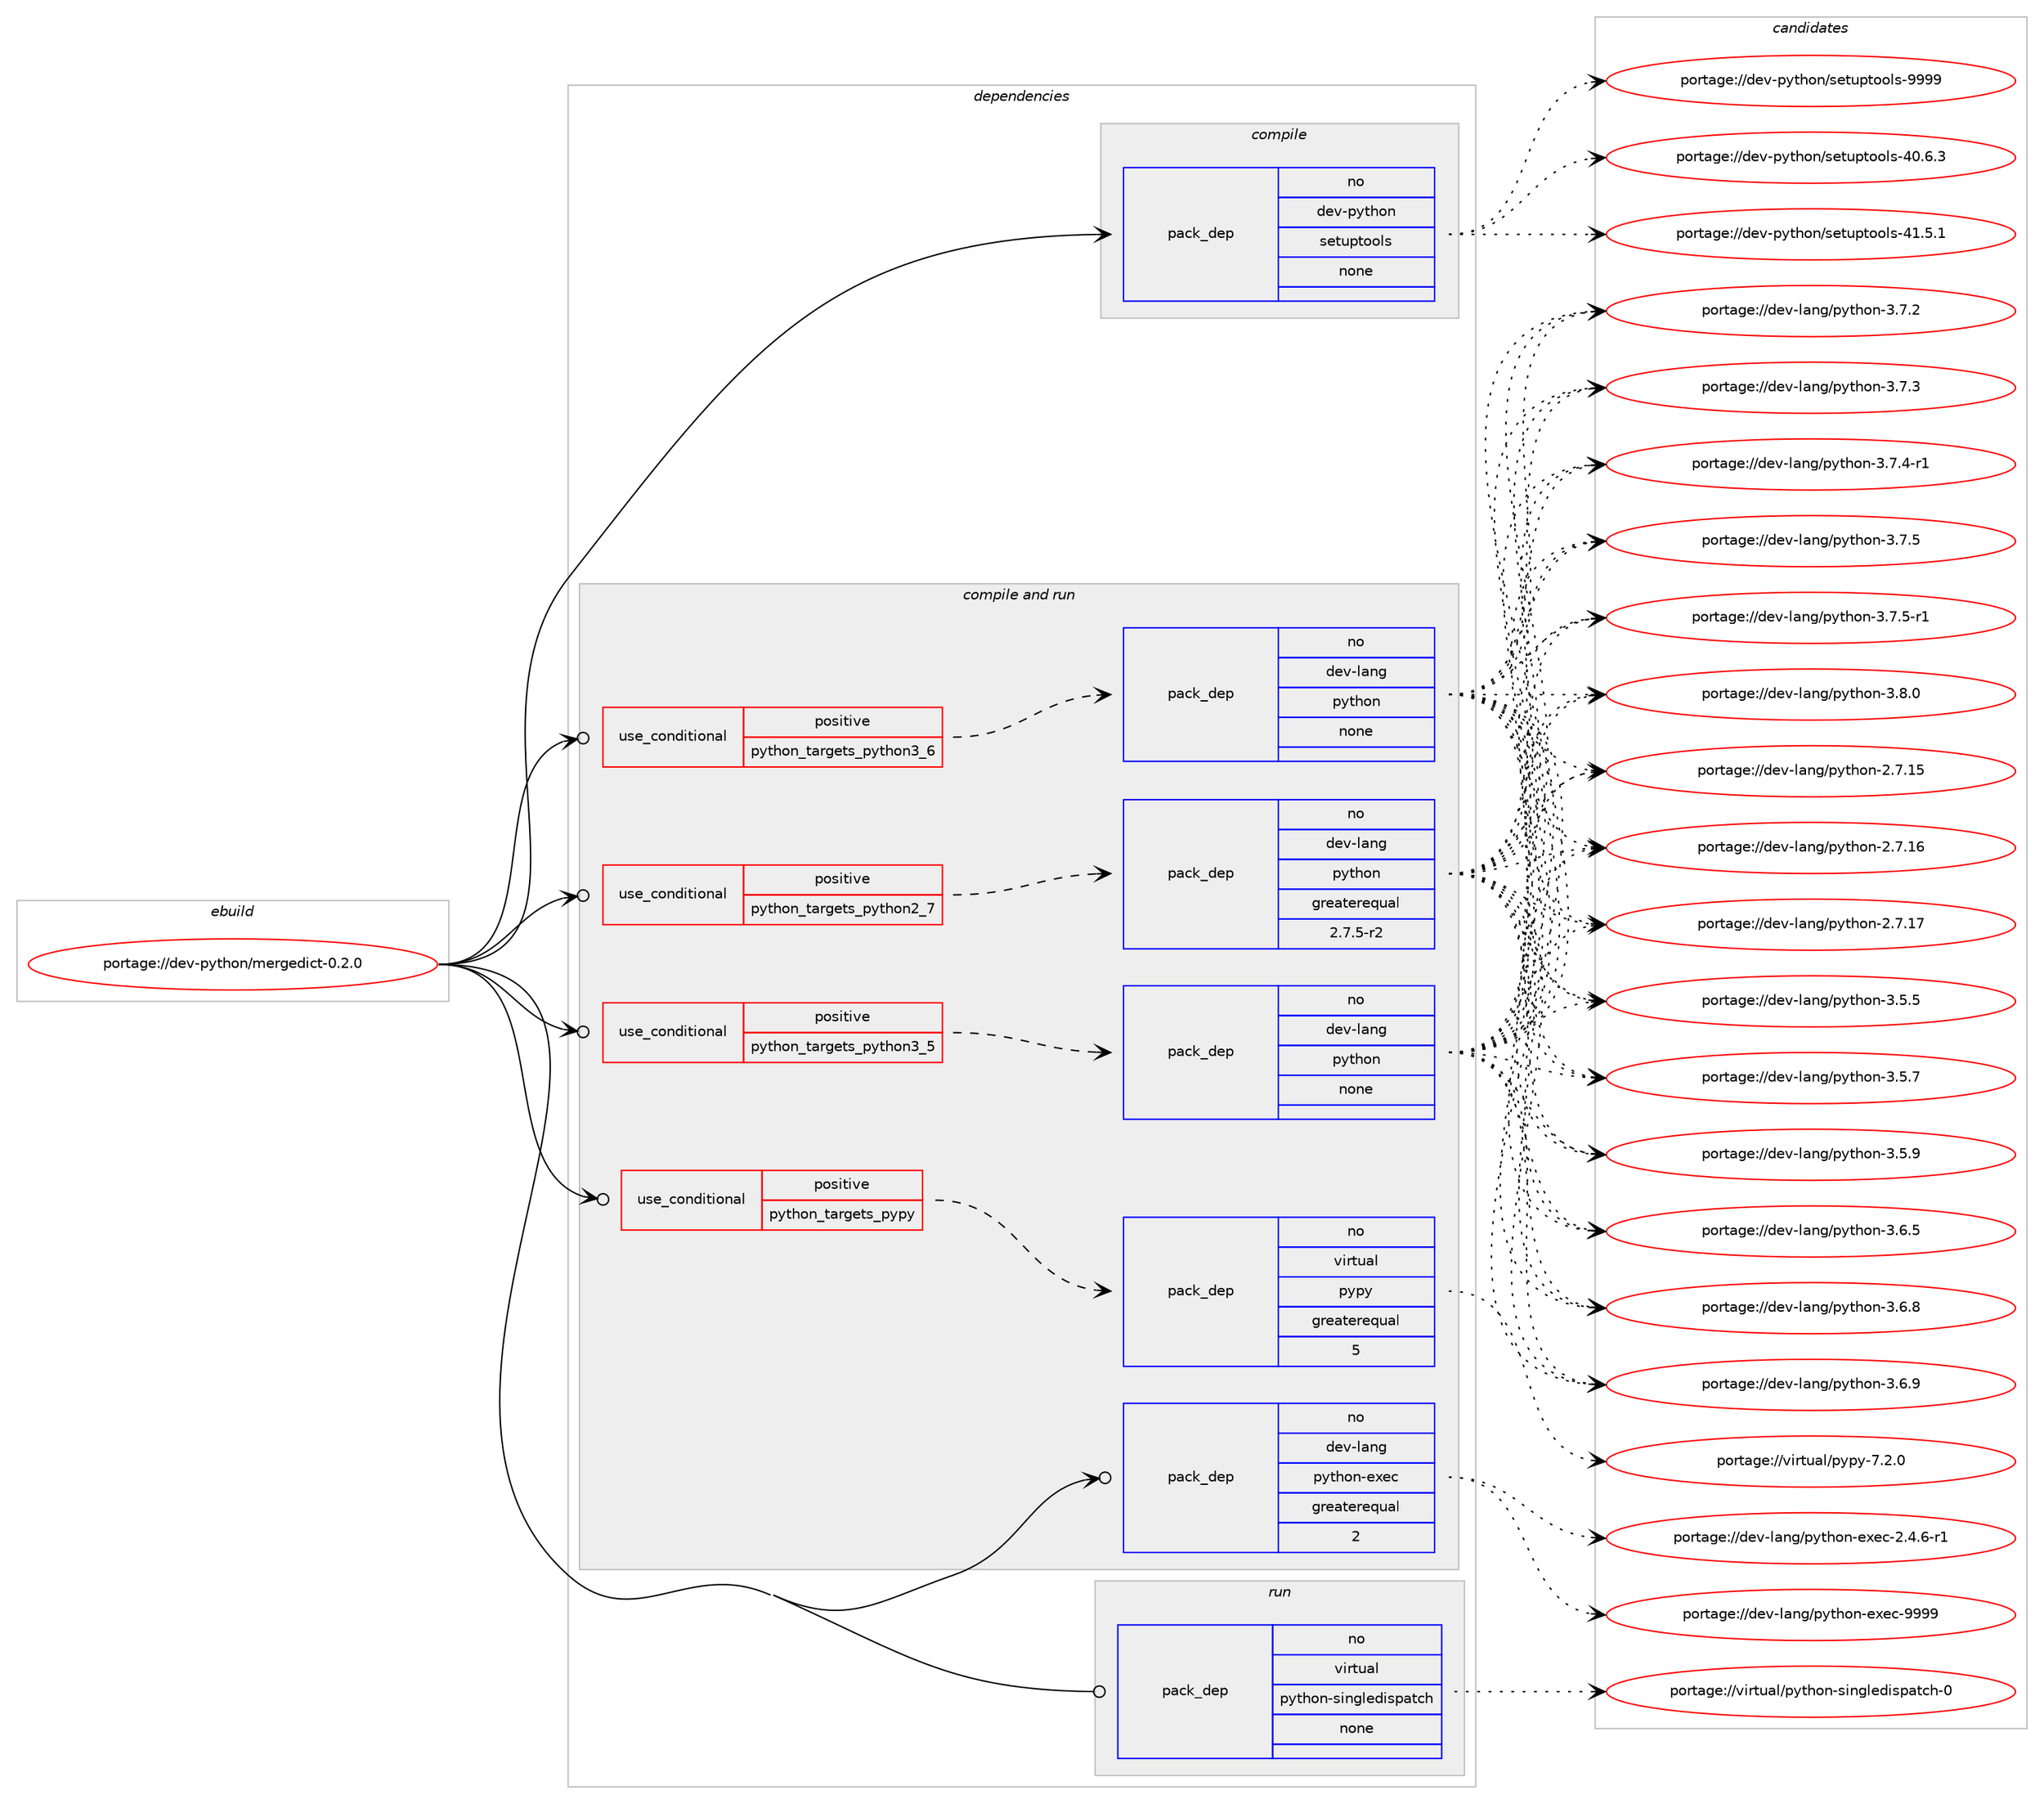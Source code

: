 digraph prolog {

# *************
# Graph options
# *************

newrank=true;
concentrate=true;
compound=true;
graph [rankdir=LR,fontname=Helvetica,fontsize=10,ranksep=1.5];#, ranksep=2.5, nodesep=0.2];
edge  [arrowhead=vee];
node  [fontname=Helvetica,fontsize=10];

# **********
# The ebuild
# **********

subgraph cluster_leftcol {
color=gray;
rank=same;
label=<<i>ebuild</i>>;
id [label="portage://dev-python/mergedict-0.2.0", color=red, width=4, href="../dev-python/mergedict-0.2.0.svg"];
}

# ****************
# The dependencies
# ****************

subgraph cluster_midcol {
color=gray;
label=<<i>dependencies</i>>;
subgraph cluster_compile {
fillcolor="#eeeeee";
style=filled;
label=<<i>compile</i>>;
subgraph pack114276 {
dependency149334 [label=<<TABLE BORDER="0" CELLBORDER="1" CELLSPACING="0" CELLPADDING="4" WIDTH="220"><TR><TD ROWSPAN="6" CELLPADDING="30">pack_dep</TD></TR><TR><TD WIDTH="110">no</TD></TR><TR><TD>dev-python</TD></TR><TR><TD>setuptools</TD></TR><TR><TD>none</TD></TR><TR><TD></TD></TR></TABLE>>, shape=none, color=blue];
}
id:e -> dependency149334:w [weight=20,style="solid",arrowhead="vee"];
}
subgraph cluster_compileandrun {
fillcolor="#eeeeee";
style=filled;
label=<<i>compile and run</i>>;
subgraph cond31732 {
dependency149335 [label=<<TABLE BORDER="0" CELLBORDER="1" CELLSPACING="0" CELLPADDING="4"><TR><TD ROWSPAN="3" CELLPADDING="10">use_conditional</TD></TR><TR><TD>positive</TD></TR><TR><TD>python_targets_pypy</TD></TR></TABLE>>, shape=none, color=red];
subgraph pack114277 {
dependency149336 [label=<<TABLE BORDER="0" CELLBORDER="1" CELLSPACING="0" CELLPADDING="4" WIDTH="220"><TR><TD ROWSPAN="6" CELLPADDING="30">pack_dep</TD></TR><TR><TD WIDTH="110">no</TD></TR><TR><TD>virtual</TD></TR><TR><TD>pypy</TD></TR><TR><TD>greaterequal</TD></TR><TR><TD>5</TD></TR></TABLE>>, shape=none, color=blue];
}
dependency149335:e -> dependency149336:w [weight=20,style="dashed",arrowhead="vee"];
}
id:e -> dependency149335:w [weight=20,style="solid",arrowhead="odotvee"];
subgraph cond31733 {
dependency149337 [label=<<TABLE BORDER="0" CELLBORDER="1" CELLSPACING="0" CELLPADDING="4"><TR><TD ROWSPAN="3" CELLPADDING="10">use_conditional</TD></TR><TR><TD>positive</TD></TR><TR><TD>python_targets_python2_7</TD></TR></TABLE>>, shape=none, color=red];
subgraph pack114278 {
dependency149338 [label=<<TABLE BORDER="0" CELLBORDER="1" CELLSPACING="0" CELLPADDING="4" WIDTH="220"><TR><TD ROWSPAN="6" CELLPADDING="30">pack_dep</TD></TR><TR><TD WIDTH="110">no</TD></TR><TR><TD>dev-lang</TD></TR><TR><TD>python</TD></TR><TR><TD>greaterequal</TD></TR><TR><TD>2.7.5-r2</TD></TR></TABLE>>, shape=none, color=blue];
}
dependency149337:e -> dependency149338:w [weight=20,style="dashed",arrowhead="vee"];
}
id:e -> dependency149337:w [weight=20,style="solid",arrowhead="odotvee"];
subgraph cond31734 {
dependency149339 [label=<<TABLE BORDER="0" CELLBORDER="1" CELLSPACING="0" CELLPADDING="4"><TR><TD ROWSPAN="3" CELLPADDING="10">use_conditional</TD></TR><TR><TD>positive</TD></TR><TR><TD>python_targets_python3_5</TD></TR></TABLE>>, shape=none, color=red];
subgraph pack114279 {
dependency149340 [label=<<TABLE BORDER="0" CELLBORDER="1" CELLSPACING="0" CELLPADDING="4" WIDTH="220"><TR><TD ROWSPAN="6" CELLPADDING="30">pack_dep</TD></TR><TR><TD WIDTH="110">no</TD></TR><TR><TD>dev-lang</TD></TR><TR><TD>python</TD></TR><TR><TD>none</TD></TR><TR><TD></TD></TR></TABLE>>, shape=none, color=blue];
}
dependency149339:e -> dependency149340:w [weight=20,style="dashed",arrowhead="vee"];
}
id:e -> dependency149339:w [weight=20,style="solid",arrowhead="odotvee"];
subgraph cond31735 {
dependency149341 [label=<<TABLE BORDER="0" CELLBORDER="1" CELLSPACING="0" CELLPADDING="4"><TR><TD ROWSPAN="3" CELLPADDING="10">use_conditional</TD></TR><TR><TD>positive</TD></TR><TR><TD>python_targets_python3_6</TD></TR></TABLE>>, shape=none, color=red];
subgraph pack114280 {
dependency149342 [label=<<TABLE BORDER="0" CELLBORDER="1" CELLSPACING="0" CELLPADDING="4" WIDTH="220"><TR><TD ROWSPAN="6" CELLPADDING="30">pack_dep</TD></TR><TR><TD WIDTH="110">no</TD></TR><TR><TD>dev-lang</TD></TR><TR><TD>python</TD></TR><TR><TD>none</TD></TR><TR><TD></TD></TR></TABLE>>, shape=none, color=blue];
}
dependency149341:e -> dependency149342:w [weight=20,style="dashed",arrowhead="vee"];
}
id:e -> dependency149341:w [weight=20,style="solid",arrowhead="odotvee"];
subgraph pack114281 {
dependency149343 [label=<<TABLE BORDER="0" CELLBORDER="1" CELLSPACING="0" CELLPADDING="4" WIDTH="220"><TR><TD ROWSPAN="6" CELLPADDING="30">pack_dep</TD></TR><TR><TD WIDTH="110">no</TD></TR><TR><TD>dev-lang</TD></TR><TR><TD>python-exec</TD></TR><TR><TD>greaterequal</TD></TR><TR><TD>2</TD></TR></TABLE>>, shape=none, color=blue];
}
id:e -> dependency149343:w [weight=20,style="solid",arrowhead="odotvee"];
}
subgraph cluster_run {
fillcolor="#eeeeee";
style=filled;
label=<<i>run</i>>;
subgraph pack114282 {
dependency149344 [label=<<TABLE BORDER="0" CELLBORDER="1" CELLSPACING="0" CELLPADDING="4" WIDTH="220"><TR><TD ROWSPAN="6" CELLPADDING="30">pack_dep</TD></TR><TR><TD WIDTH="110">no</TD></TR><TR><TD>virtual</TD></TR><TR><TD>python-singledispatch</TD></TR><TR><TD>none</TD></TR><TR><TD></TD></TR></TABLE>>, shape=none, color=blue];
}
id:e -> dependency149344:w [weight=20,style="solid",arrowhead="odot"];
}
}

# **************
# The candidates
# **************

subgraph cluster_choices {
rank=same;
color=gray;
label=<<i>candidates</i>>;

subgraph choice114276 {
color=black;
nodesep=1;
choiceportage100101118451121211161041111104711510111611711211611111110811545524846544651 [label="portage://dev-python/setuptools-40.6.3", color=red, width=4,href="../dev-python/setuptools-40.6.3.svg"];
choiceportage100101118451121211161041111104711510111611711211611111110811545524946534649 [label="portage://dev-python/setuptools-41.5.1", color=red, width=4,href="../dev-python/setuptools-41.5.1.svg"];
choiceportage10010111845112121116104111110471151011161171121161111111081154557575757 [label="portage://dev-python/setuptools-9999", color=red, width=4,href="../dev-python/setuptools-9999.svg"];
dependency149334:e -> choiceportage100101118451121211161041111104711510111611711211611111110811545524846544651:w [style=dotted,weight="100"];
dependency149334:e -> choiceportage100101118451121211161041111104711510111611711211611111110811545524946534649:w [style=dotted,weight="100"];
dependency149334:e -> choiceportage10010111845112121116104111110471151011161171121161111111081154557575757:w [style=dotted,weight="100"];
}
subgraph choice114277 {
color=black;
nodesep=1;
choiceportage1181051141161179710847112121112121455546504648 [label="portage://virtual/pypy-7.2.0", color=red, width=4,href="../virtual/pypy-7.2.0.svg"];
dependency149336:e -> choiceportage1181051141161179710847112121112121455546504648:w [style=dotted,weight="100"];
}
subgraph choice114278 {
color=black;
nodesep=1;
choiceportage10010111845108971101034711212111610411111045504655464953 [label="portage://dev-lang/python-2.7.15", color=red, width=4,href="../dev-lang/python-2.7.15.svg"];
choiceportage10010111845108971101034711212111610411111045504655464954 [label="portage://dev-lang/python-2.7.16", color=red, width=4,href="../dev-lang/python-2.7.16.svg"];
choiceportage10010111845108971101034711212111610411111045504655464955 [label="portage://dev-lang/python-2.7.17", color=red, width=4,href="../dev-lang/python-2.7.17.svg"];
choiceportage100101118451089711010347112121116104111110455146534653 [label="portage://dev-lang/python-3.5.5", color=red, width=4,href="../dev-lang/python-3.5.5.svg"];
choiceportage100101118451089711010347112121116104111110455146534655 [label="portage://dev-lang/python-3.5.7", color=red, width=4,href="../dev-lang/python-3.5.7.svg"];
choiceportage100101118451089711010347112121116104111110455146534657 [label="portage://dev-lang/python-3.5.9", color=red, width=4,href="../dev-lang/python-3.5.9.svg"];
choiceportage100101118451089711010347112121116104111110455146544653 [label="portage://dev-lang/python-3.6.5", color=red, width=4,href="../dev-lang/python-3.6.5.svg"];
choiceportage100101118451089711010347112121116104111110455146544656 [label="portage://dev-lang/python-3.6.8", color=red, width=4,href="../dev-lang/python-3.6.8.svg"];
choiceportage100101118451089711010347112121116104111110455146544657 [label="portage://dev-lang/python-3.6.9", color=red, width=4,href="../dev-lang/python-3.6.9.svg"];
choiceportage100101118451089711010347112121116104111110455146554650 [label="portage://dev-lang/python-3.7.2", color=red, width=4,href="../dev-lang/python-3.7.2.svg"];
choiceportage100101118451089711010347112121116104111110455146554651 [label="portage://dev-lang/python-3.7.3", color=red, width=4,href="../dev-lang/python-3.7.3.svg"];
choiceportage1001011184510897110103471121211161041111104551465546524511449 [label="portage://dev-lang/python-3.7.4-r1", color=red, width=4,href="../dev-lang/python-3.7.4-r1.svg"];
choiceportage100101118451089711010347112121116104111110455146554653 [label="portage://dev-lang/python-3.7.5", color=red, width=4,href="../dev-lang/python-3.7.5.svg"];
choiceportage1001011184510897110103471121211161041111104551465546534511449 [label="portage://dev-lang/python-3.7.5-r1", color=red, width=4,href="../dev-lang/python-3.7.5-r1.svg"];
choiceportage100101118451089711010347112121116104111110455146564648 [label="portage://dev-lang/python-3.8.0", color=red, width=4,href="../dev-lang/python-3.8.0.svg"];
dependency149338:e -> choiceportage10010111845108971101034711212111610411111045504655464953:w [style=dotted,weight="100"];
dependency149338:e -> choiceportage10010111845108971101034711212111610411111045504655464954:w [style=dotted,weight="100"];
dependency149338:e -> choiceportage10010111845108971101034711212111610411111045504655464955:w [style=dotted,weight="100"];
dependency149338:e -> choiceportage100101118451089711010347112121116104111110455146534653:w [style=dotted,weight="100"];
dependency149338:e -> choiceportage100101118451089711010347112121116104111110455146534655:w [style=dotted,weight="100"];
dependency149338:e -> choiceportage100101118451089711010347112121116104111110455146534657:w [style=dotted,weight="100"];
dependency149338:e -> choiceportage100101118451089711010347112121116104111110455146544653:w [style=dotted,weight="100"];
dependency149338:e -> choiceportage100101118451089711010347112121116104111110455146544656:w [style=dotted,weight="100"];
dependency149338:e -> choiceportage100101118451089711010347112121116104111110455146544657:w [style=dotted,weight="100"];
dependency149338:e -> choiceportage100101118451089711010347112121116104111110455146554650:w [style=dotted,weight="100"];
dependency149338:e -> choiceportage100101118451089711010347112121116104111110455146554651:w [style=dotted,weight="100"];
dependency149338:e -> choiceportage1001011184510897110103471121211161041111104551465546524511449:w [style=dotted,weight="100"];
dependency149338:e -> choiceportage100101118451089711010347112121116104111110455146554653:w [style=dotted,weight="100"];
dependency149338:e -> choiceportage1001011184510897110103471121211161041111104551465546534511449:w [style=dotted,weight="100"];
dependency149338:e -> choiceportage100101118451089711010347112121116104111110455146564648:w [style=dotted,weight="100"];
}
subgraph choice114279 {
color=black;
nodesep=1;
choiceportage10010111845108971101034711212111610411111045504655464953 [label="portage://dev-lang/python-2.7.15", color=red, width=4,href="../dev-lang/python-2.7.15.svg"];
choiceportage10010111845108971101034711212111610411111045504655464954 [label="portage://dev-lang/python-2.7.16", color=red, width=4,href="../dev-lang/python-2.7.16.svg"];
choiceportage10010111845108971101034711212111610411111045504655464955 [label="portage://dev-lang/python-2.7.17", color=red, width=4,href="../dev-lang/python-2.7.17.svg"];
choiceportage100101118451089711010347112121116104111110455146534653 [label="portage://dev-lang/python-3.5.5", color=red, width=4,href="../dev-lang/python-3.5.5.svg"];
choiceportage100101118451089711010347112121116104111110455146534655 [label="portage://dev-lang/python-3.5.7", color=red, width=4,href="../dev-lang/python-3.5.7.svg"];
choiceportage100101118451089711010347112121116104111110455146534657 [label="portage://dev-lang/python-3.5.9", color=red, width=4,href="../dev-lang/python-3.5.9.svg"];
choiceportage100101118451089711010347112121116104111110455146544653 [label="portage://dev-lang/python-3.6.5", color=red, width=4,href="../dev-lang/python-3.6.5.svg"];
choiceportage100101118451089711010347112121116104111110455146544656 [label="portage://dev-lang/python-3.6.8", color=red, width=4,href="../dev-lang/python-3.6.8.svg"];
choiceportage100101118451089711010347112121116104111110455146544657 [label="portage://dev-lang/python-3.6.9", color=red, width=4,href="../dev-lang/python-3.6.9.svg"];
choiceportage100101118451089711010347112121116104111110455146554650 [label="portage://dev-lang/python-3.7.2", color=red, width=4,href="../dev-lang/python-3.7.2.svg"];
choiceportage100101118451089711010347112121116104111110455146554651 [label="portage://dev-lang/python-3.7.3", color=red, width=4,href="../dev-lang/python-3.7.3.svg"];
choiceportage1001011184510897110103471121211161041111104551465546524511449 [label="portage://dev-lang/python-3.7.4-r1", color=red, width=4,href="../dev-lang/python-3.7.4-r1.svg"];
choiceportage100101118451089711010347112121116104111110455146554653 [label="portage://dev-lang/python-3.7.5", color=red, width=4,href="../dev-lang/python-3.7.5.svg"];
choiceportage1001011184510897110103471121211161041111104551465546534511449 [label="portage://dev-lang/python-3.7.5-r1", color=red, width=4,href="../dev-lang/python-3.7.5-r1.svg"];
choiceportage100101118451089711010347112121116104111110455146564648 [label="portage://dev-lang/python-3.8.0", color=red, width=4,href="../dev-lang/python-3.8.0.svg"];
dependency149340:e -> choiceportage10010111845108971101034711212111610411111045504655464953:w [style=dotted,weight="100"];
dependency149340:e -> choiceportage10010111845108971101034711212111610411111045504655464954:w [style=dotted,weight="100"];
dependency149340:e -> choiceportage10010111845108971101034711212111610411111045504655464955:w [style=dotted,weight="100"];
dependency149340:e -> choiceportage100101118451089711010347112121116104111110455146534653:w [style=dotted,weight="100"];
dependency149340:e -> choiceportage100101118451089711010347112121116104111110455146534655:w [style=dotted,weight="100"];
dependency149340:e -> choiceportage100101118451089711010347112121116104111110455146534657:w [style=dotted,weight="100"];
dependency149340:e -> choiceportage100101118451089711010347112121116104111110455146544653:w [style=dotted,weight="100"];
dependency149340:e -> choiceportage100101118451089711010347112121116104111110455146544656:w [style=dotted,weight="100"];
dependency149340:e -> choiceportage100101118451089711010347112121116104111110455146544657:w [style=dotted,weight="100"];
dependency149340:e -> choiceportage100101118451089711010347112121116104111110455146554650:w [style=dotted,weight="100"];
dependency149340:e -> choiceportage100101118451089711010347112121116104111110455146554651:w [style=dotted,weight="100"];
dependency149340:e -> choiceportage1001011184510897110103471121211161041111104551465546524511449:w [style=dotted,weight="100"];
dependency149340:e -> choiceportage100101118451089711010347112121116104111110455146554653:w [style=dotted,weight="100"];
dependency149340:e -> choiceportage1001011184510897110103471121211161041111104551465546534511449:w [style=dotted,weight="100"];
dependency149340:e -> choiceportage100101118451089711010347112121116104111110455146564648:w [style=dotted,weight="100"];
}
subgraph choice114280 {
color=black;
nodesep=1;
choiceportage10010111845108971101034711212111610411111045504655464953 [label="portage://dev-lang/python-2.7.15", color=red, width=4,href="../dev-lang/python-2.7.15.svg"];
choiceportage10010111845108971101034711212111610411111045504655464954 [label="portage://dev-lang/python-2.7.16", color=red, width=4,href="../dev-lang/python-2.7.16.svg"];
choiceportage10010111845108971101034711212111610411111045504655464955 [label="portage://dev-lang/python-2.7.17", color=red, width=4,href="../dev-lang/python-2.7.17.svg"];
choiceportage100101118451089711010347112121116104111110455146534653 [label="portage://dev-lang/python-3.5.5", color=red, width=4,href="../dev-lang/python-3.5.5.svg"];
choiceportage100101118451089711010347112121116104111110455146534655 [label="portage://dev-lang/python-3.5.7", color=red, width=4,href="../dev-lang/python-3.5.7.svg"];
choiceportage100101118451089711010347112121116104111110455146534657 [label="portage://dev-lang/python-3.5.9", color=red, width=4,href="../dev-lang/python-3.5.9.svg"];
choiceportage100101118451089711010347112121116104111110455146544653 [label="portage://dev-lang/python-3.6.5", color=red, width=4,href="../dev-lang/python-3.6.5.svg"];
choiceportage100101118451089711010347112121116104111110455146544656 [label="portage://dev-lang/python-3.6.8", color=red, width=4,href="../dev-lang/python-3.6.8.svg"];
choiceportage100101118451089711010347112121116104111110455146544657 [label="portage://dev-lang/python-3.6.9", color=red, width=4,href="../dev-lang/python-3.6.9.svg"];
choiceportage100101118451089711010347112121116104111110455146554650 [label="portage://dev-lang/python-3.7.2", color=red, width=4,href="../dev-lang/python-3.7.2.svg"];
choiceportage100101118451089711010347112121116104111110455146554651 [label="portage://dev-lang/python-3.7.3", color=red, width=4,href="../dev-lang/python-3.7.3.svg"];
choiceportage1001011184510897110103471121211161041111104551465546524511449 [label="portage://dev-lang/python-3.7.4-r1", color=red, width=4,href="../dev-lang/python-3.7.4-r1.svg"];
choiceportage100101118451089711010347112121116104111110455146554653 [label="portage://dev-lang/python-3.7.5", color=red, width=4,href="../dev-lang/python-3.7.5.svg"];
choiceportage1001011184510897110103471121211161041111104551465546534511449 [label="portage://dev-lang/python-3.7.5-r1", color=red, width=4,href="../dev-lang/python-3.7.5-r1.svg"];
choiceportage100101118451089711010347112121116104111110455146564648 [label="portage://dev-lang/python-3.8.0", color=red, width=4,href="../dev-lang/python-3.8.0.svg"];
dependency149342:e -> choiceportage10010111845108971101034711212111610411111045504655464953:w [style=dotted,weight="100"];
dependency149342:e -> choiceportage10010111845108971101034711212111610411111045504655464954:w [style=dotted,weight="100"];
dependency149342:e -> choiceportage10010111845108971101034711212111610411111045504655464955:w [style=dotted,weight="100"];
dependency149342:e -> choiceportage100101118451089711010347112121116104111110455146534653:w [style=dotted,weight="100"];
dependency149342:e -> choiceportage100101118451089711010347112121116104111110455146534655:w [style=dotted,weight="100"];
dependency149342:e -> choiceportage100101118451089711010347112121116104111110455146534657:w [style=dotted,weight="100"];
dependency149342:e -> choiceportage100101118451089711010347112121116104111110455146544653:w [style=dotted,weight="100"];
dependency149342:e -> choiceportage100101118451089711010347112121116104111110455146544656:w [style=dotted,weight="100"];
dependency149342:e -> choiceportage100101118451089711010347112121116104111110455146544657:w [style=dotted,weight="100"];
dependency149342:e -> choiceportage100101118451089711010347112121116104111110455146554650:w [style=dotted,weight="100"];
dependency149342:e -> choiceportage100101118451089711010347112121116104111110455146554651:w [style=dotted,weight="100"];
dependency149342:e -> choiceportage1001011184510897110103471121211161041111104551465546524511449:w [style=dotted,weight="100"];
dependency149342:e -> choiceportage100101118451089711010347112121116104111110455146554653:w [style=dotted,weight="100"];
dependency149342:e -> choiceportage1001011184510897110103471121211161041111104551465546534511449:w [style=dotted,weight="100"];
dependency149342:e -> choiceportage100101118451089711010347112121116104111110455146564648:w [style=dotted,weight="100"];
}
subgraph choice114281 {
color=black;
nodesep=1;
choiceportage10010111845108971101034711212111610411111045101120101994550465246544511449 [label="portage://dev-lang/python-exec-2.4.6-r1", color=red, width=4,href="../dev-lang/python-exec-2.4.6-r1.svg"];
choiceportage10010111845108971101034711212111610411111045101120101994557575757 [label="portage://dev-lang/python-exec-9999", color=red, width=4,href="../dev-lang/python-exec-9999.svg"];
dependency149343:e -> choiceportage10010111845108971101034711212111610411111045101120101994550465246544511449:w [style=dotted,weight="100"];
dependency149343:e -> choiceportage10010111845108971101034711212111610411111045101120101994557575757:w [style=dotted,weight="100"];
}
subgraph choice114282 {
color=black;
nodesep=1;
choiceportage11810511411611797108471121211161041111104511510511010310810110010511511297116991044548 [label="portage://virtual/python-singledispatch-0", color=red, width=4,href="../virtual/python-singledispatch-0.svg"];
dependency149344:e -> choiceportage11810511411611797108471121211161041111104511510511010310810110010511511297116991044548:w [style=dotted,weight="100"];
}
}

}
